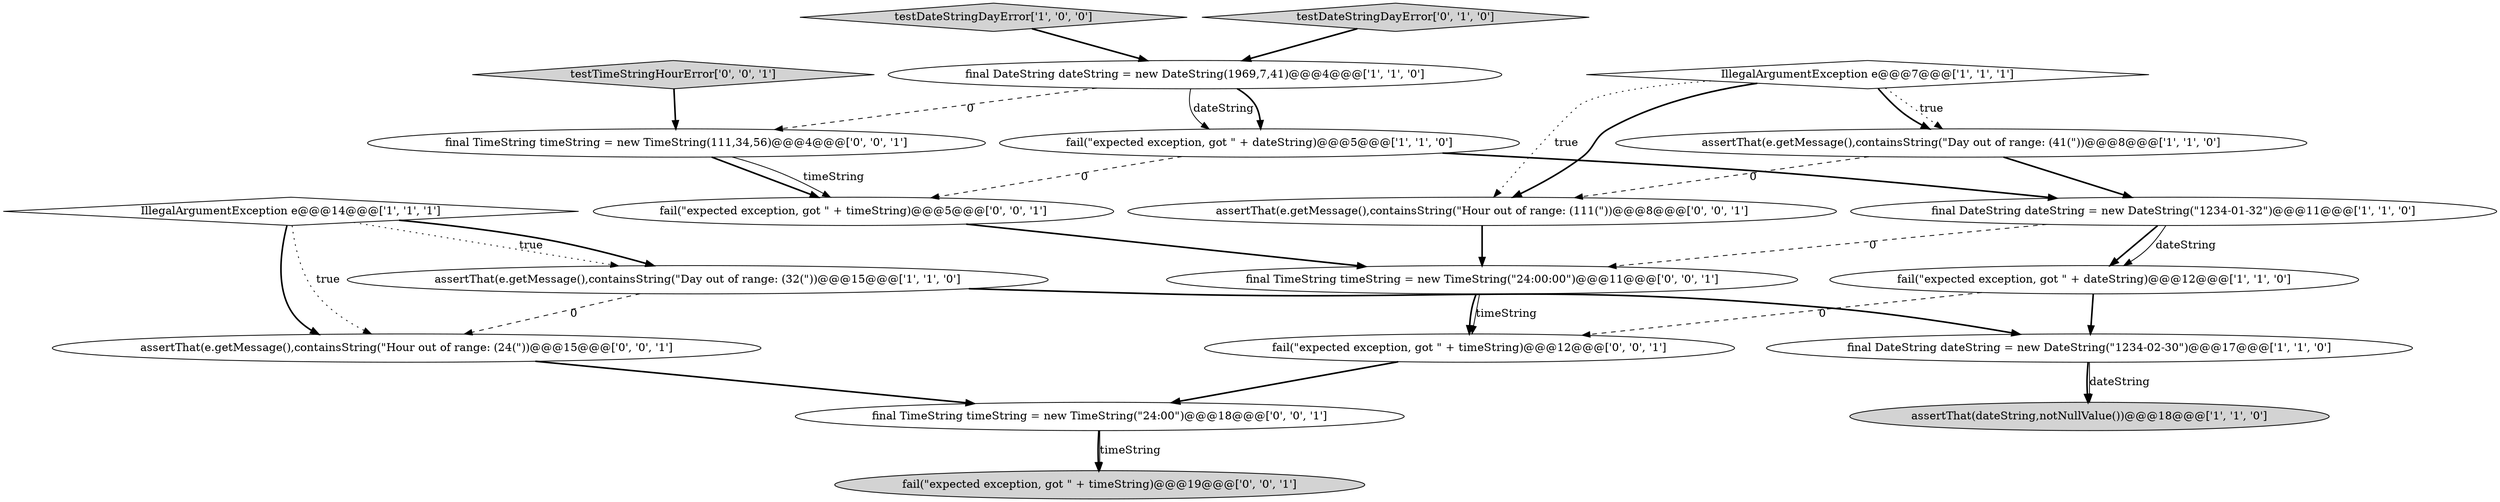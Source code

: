 digraph {
15 [style = filled, label = "final TimeString timeString = new TimeString(\"24:00:00\")@@@11@@@['0', '0', '1']", fillcolor = white, shape = ellipse image = "AAA0AAABBB3BBB"];
0 [style = filled, label = "IllegalArgumentException e@@@14@@@['1', '1', '1']", fillcolor = white, shape = diamond image = "AAA0AAABBB1BBB"];
12 [style = filled, label = "final TimeString timeString = new TimeString(111,34,56)@@@4@@@['0', '0', '1']", fillcolor = white, shape = ellipse image = "AAA0AAABBB3BBB"];
18 [style = filled, label = "testTimeStringHourError['0', '0', '1']", fillcolor = lightgray, shape = diamond image = "AAA0AAABBB3BBB"];
19 [style = filled, label = "assertThat(e.getMessage(),containsString(\"Hour out of range: (24(\"))@@@15@@@['0', '0', '1']", fillcolor = white, shape = ellipse image = "AAA0AAABBB3BBB"];
7 [style = filled, label = "assertThat(e.getMessage(),containsString(\"Day out of range: (41(\"))@@@8@@@['1', '1', '0']", fillcolor = white, shape = ellipse image = "AAA0AAABBB1BBB"];
16 [style = filled, label = "assertThat(e.getMessage(),containsString(\"Hour out of range: (111(\"))@@@8@@@['0', '0', '1']", fillcolor = white, shape = ellipse image = "AAA0AAABBB3BBB"];
1 [style = filled, label = "testDateStringDayError['1', '0', '0']", fillcolor = lightgray, shape = diamond image = "AAA0AAABBB1BBB"];
20 [style = filled, label = "final TimeString timeString = new TimeString(\"24:00\")@@@18@@@['0', '0', '1']", fillcolor = white, shape = ellipse image = "AAA0AAABBB3BBB"];
17 [style = filled, label = "fail(\"expected exception, got \" + timeString)@@@19@@@['0', '0', '1']", fillcolor = lightgray, shape = ellipse image = "AAA0AAABBB3BBB"];
6 [style = filled, label = "final DateString dateString = new DateString(\"1234-02-30\")@@@17@@@['1', '1', '0']", fillcolor = white, shape = ellipse image = "AAA0AAABBB1BBB"];
3 [style = filled, label = "final DateString dateString = new DateString(\"1234-01-32\")@@@11@@@['1', '1', '0']", fillcolor = white, shape = ellipse image = "AAA0AAABBB1BBB"];
4 [style = filled, label = "IllegalArgumentException e@@@7@@@['1', '1', '1']", fillcolor = white, shape = diamond image = "AAA0AAABBB1BBB"];
2 [style = filled, label = "final DateString dateString = new DateString(1969,7,41)@@@4@@@['1', '1', '0']", fillcolor = white, shape = ellipse image = "AAA0AAABBB1BBB"];
9 [style = filled, label = "assertThat(dateString,notNullValue())@@@18@@@['1', '1', '0']", fillcolor = lightgray, shape = ellipse image = "AAA0AAABBB1BBB"];
14 [style = filled, label = "fail(\"expected exception, got \" + timeString)@@@12@@@['0', '0', '1']", fillcolor = white, shape = ellipse image = "AAA0AAABBB3BBB"];
10 [style = filled, label = "assertThat(e.getMessage(),containsString(\"Day out of range: (32(\"))@@@15@@@['1', '1', '0']", fillcolor = white, shape = ellipse image = "AAA0AAABBB1BBB"];
11 [style = filled, label = "testDateStringDayError['0', '1', '0']", fillcolor = lightgray, shape = diamond image = "AAA0AAABBB2BBB"];
5 [style = filled, label = "fail(\"expected exception, got \" + dateString)@@@5@@@['1', '1', '0']", fillcolor = white, shape = ellipse image = "AAA0AAABBB1BBB"];
8 [style = filled, label = "fail(\"expected exception, got \" + dateString)@@@12@@@['1', '1', '0']", fillcolor = white, shape = ellipse image = "AAA0AAABBB1BBB"];
13 [style = filled, label = "fail(\"expected exception, got \" + timeString)@@@5@@@['0', '0', '1']", fillcolor = white, shape = ellipse image = "AAA0AAABBB3BBB"];
5->13 [style = dashed, label="0"];
5->3 [style = bold, label=""];
16->15 [style = bold, label=""];
20->17 [style = bold, label=""];
15->14 [style = bold, label=""];
0->10 [style = dotted, label="true"];
0->19 [style = bold, label=""];
0->19 [style = dotted, label="true"];
7->16 [style = dashed, label="0"];
10->19 [style = dashed, label="0"];
19->20 [style = bold, label=""];
20->17 [style = solid, label="timeString"];
15->14 [style = solid, label="timeString"];
18->12 [style = bold, label=""];
4->7 [style = dotted, label="true"];
8->6 [style = bold, label=""];
8->14 [style = dashed, label="0"];
2->5 [style = solid, label="dateString"];
10->6 [style = bold, label=""];
11->2 [style = bold, label=""];
7->3 [style = bold, label=""];
4->7 [style = bold, label=""];
6->9 [style = solid, label="dateString"];
12->13 [style = bold, label=""];
2->12 [style = dashed, label="0"];
0->10 [style = bold, label=""];
3->8 [style = bold, label=""];
3->15 [style = dashed, label="0"];
1->2 [style = bold, label=""];
4->16 [style = dotted, label="true"];
12->13 [style = solid, label="timeString"];
13->15 [style = bold, label=""];
6->9 [style = bold, label=""];
4->16 [style = bold, label=""];
14->20 [style = bold, label=""];
2->5 [style = bold, label=""];
3->8 [style = solid, label="dateString"];
}
